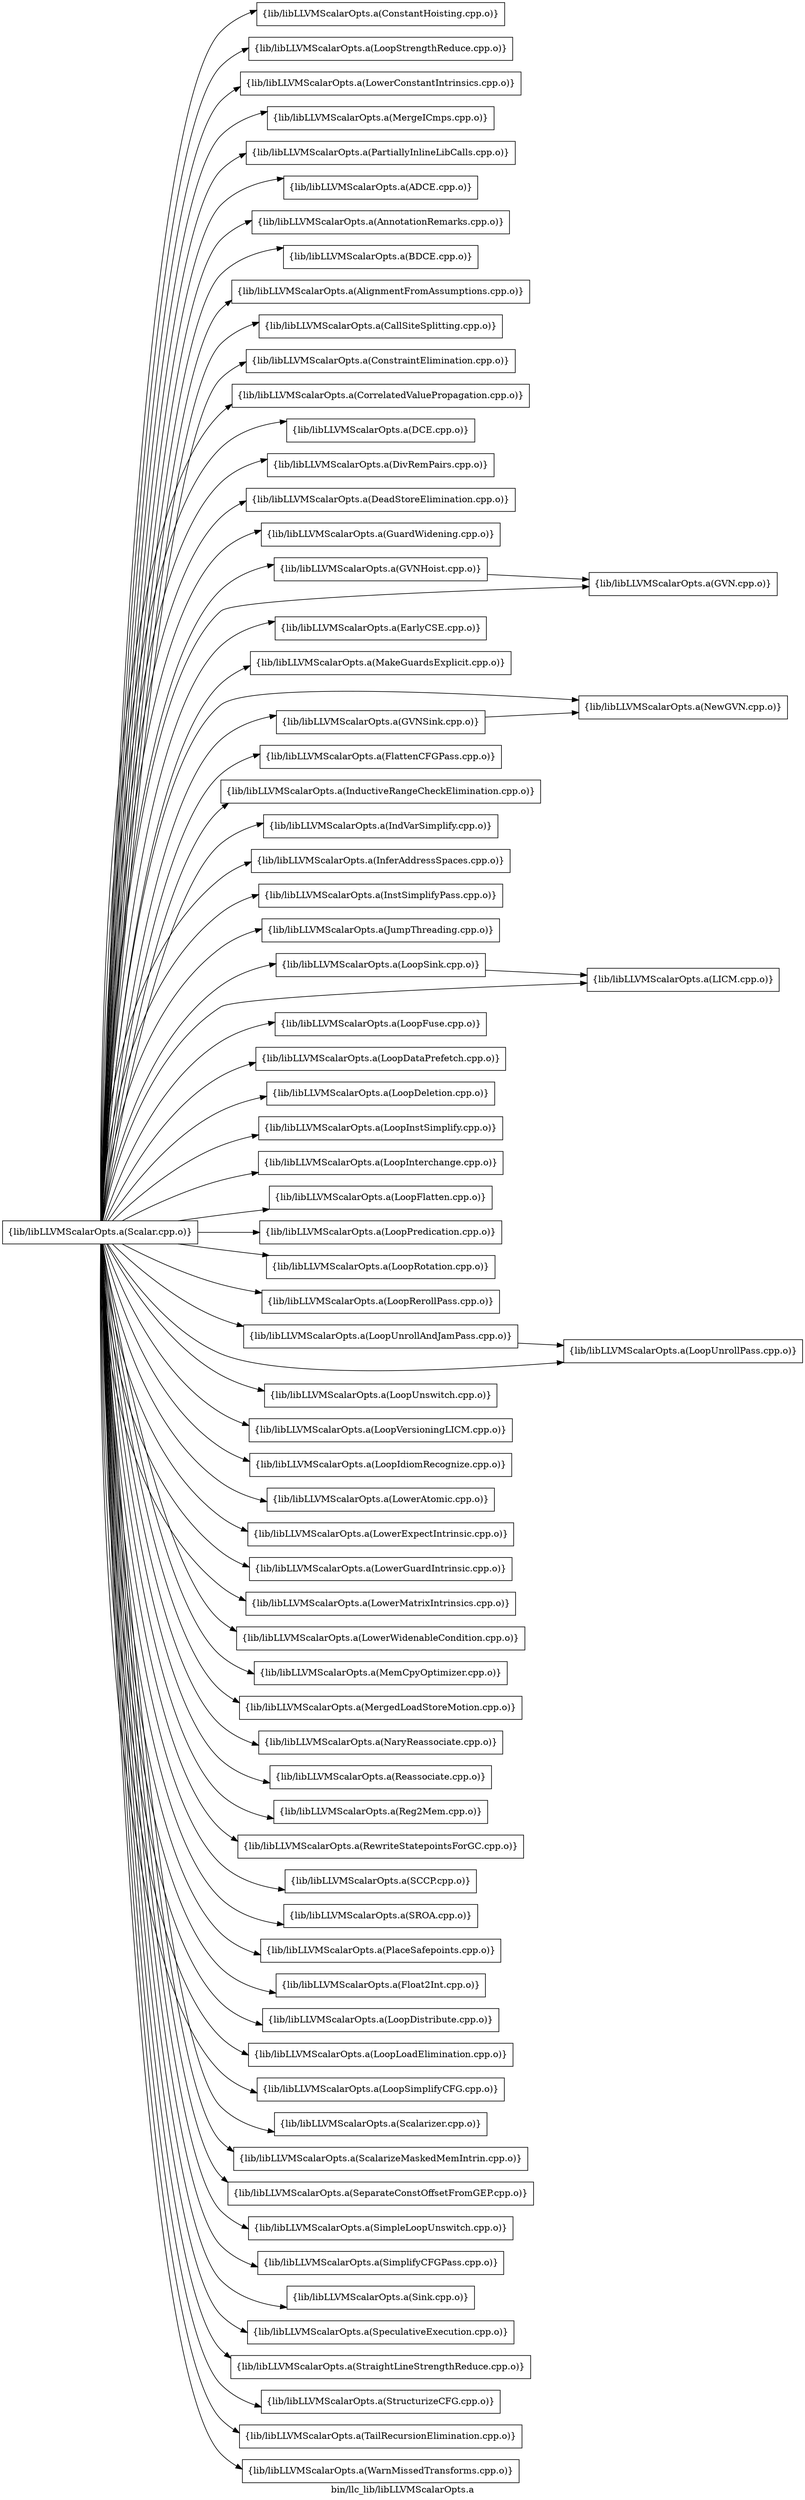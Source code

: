 digraph "bin/llc_lib/libLLVMScalarOpts.a" {
	label="bin/llc_lib/libLLVMScalarOpts.a";
	rankdir=LR;

	Node0x55d3d39e0e48 [shape=record,shape=box,group=0,label="{lib/libLLVMScalarOpts.a(ConstantHoisting.cpp.o)}"];
	Node0x55d3d39e15c8 [shape=record,shape=box,group=0,label="{lib/libLLVMScalarOpts.a(LoopStrengthReduce.cpp.o)}"];
	Node0x55d3d39c4ba8 [shape=record,shape=box,group=0,label="{lib/libLLVMScalarOpts.a(Scalar.cpp.o)}"];
	Node0x55d3d39c4ba8 -> Node0x55d3d39e0e48;
	Node0x55d3d39c4ba8 -> Node0x55d3d39e15c8;
	Node0x55d3d39c4ba8 -> Node0x55d3d39dd1f8;
	Node0x55d3d39c4ba8 -> Node0x55d3d39dddd8;
	Node0x55d3d39c4ba8 -> Node0x55d3d39c3f78;
	Node0x55d3d39c4ba8 -> Node0x55d3d39c5968;
	Node0x55d3d39c4ba8 -> Node0x55d3d39c5198;
	Node0x55d3d39c4ba8 -> Node0x55d3d39c5eb8;
	Node0x55d3d39c4ba8 -> Node0x55d3d39db0d8;
	Node0x55d3d39c4ba8 -> Node0x55d3d39db858;
	Node0x55d3d39c4ba8 -> Node0x55d3d39dabd8;
	Node0x55d3d39c4ba8 -> Node0x55d3d39e1b18;
	Node0x55d3d39c4ba8 -> Node0x55d3d39e0b78;
	Node0x55d3d39c4ba8 -> Node0x55d3d39dfe58;
	Node0x55d3d39c4ba8 -> Node0x55d3d39e07b8;
	Node0x55d3d39c4ba8 -> Node0x55d3d39de3c8;
	Node0x55d3d39c4ba8 -> Node0x55d3d39de558;
	Node0x55d3d39c4ba8 -> Node0x55d3d39dde78;
	Node0x55d3d39c4ba8 -> Node0x55d3d39dd018;
	Node0x55d3d39c4ba8 -> Node0x55d3d39dd2e8;
	Node0x55d3d39c4ba8 -> Node0x55d3d39d5c28;
	Node0x55d3d39c4ba8 -> Node0x55d3d39d54a8;
	Node0x55d3d39c4ba8 -> Node0x55d3d39d6128;
	Node0x55d3d39c4ba8 -> Node0x55d3d39cae68;
	Node0x55d3d39c4ba8 -> Node0x55d3d39ca3c8;
	Node0x55d3d39c4ba8 -> Node0x55d3d39ca8c8;
	Node0x55d3d39c4ba8 -> Node0x55d3d39c9b58;
	Node0x55d3d39c4ba8 -> Node0x55d3d39c8f78;
	Node0x55d3d39c4ba8 -> Node0x55d3d39c8578;
	Node0x55d3d39c4ba8 -> Node0x55d3d39c8898;
	Node0x55d3d39c4ba8 -> Node0x55d3d39c7da8;
	Node0x55d3d39c4ba8 -> Node0x55d3d39c2d58;
	Node0x55d3d39c4ba8 -> Node0x55d3d39c33e8;
	Node0x55d3d39c4ba8 -> Node0x55d3d39c3b68;
	Node0x55d3d39c4ba8 -> Node0x55d3d39bf428;
	Node0x55d3d39c4ba8 -> Node0x55d3d39bf6f8;
	Node0x55d3d39c4ba8 -> Node0x55d3d39bfd38;
	Node0x55d3d39c4ba8 -> Node0x55d3d39c0918;
	Node0x55d3d39c4ba8 -> Node0x55d3d39c0c38;
	Node0x55d3d39c4ba8 -> Node0x55d3d39bc728;
	Node0x55d3d39c4ba8 -> Node0x55d3d39d4288;
	Node0x55d3d39c4ba8 -> Node0x55d3d39d1308;
	Node0x55d3d39c4ba8 -> Node0x55d3d39d1d58;
	Node0x55d3d39c4ba8 -> Node0x55d3d39cf238;
	Node0x55d3d39c4ba8 -> Node0x55d3d39cf968;
	Node0x55d3d39c4ba8 -> Node0x55d3d39d00e8;
	Node0x55d3d39c4ba8 -> Node0x55d3d39cdf28;
	Node0x55d3d39c4ba8 -> Node0x55d3d39ce6a8;
	Node0x55d3d39c4ba8 -> Node0x55d3d39c23a8;
	Node0x55d3d39c4ba8 -> Node0x55d3d39c18b8;
	Node0x55d3d39c4ba8 -> Node0x55d3d39c3578;
	Node0x55d3d39c4ba8 -> Node0x55d3d39c3c08;
	Node0x55d3d39c4ba8 -> Node0x55d3d39c2f88;
	Node0x55d3d39c4ba8 -> Node0x55d3d39bfb08;
	Node0x55d3d39c4ba8 -> Node0x55d3d39bfd88;
	Node0x55d3d39c4ba8 -> Node0x55d3d39c0c88;
	Node0x55d3d39c4ba8 -> Node0x55d3d39c05a8;
	Node0x55d3d39c4ba8 -> Node0x55d3d39d1498;
	Node0x55d3d39c4ba8 -> Node0x55d3d39cfb98;
	Node0x55d3d39c4ba8 -> Node0x55d3d39d0368;
	Node0x55d3d39c4ba8 -> Node0x55d3d39cf558;
	Node0x55d3d39c4ba8 -> Node0x55d3d39ce9c8;
	Node0x55d3d39c4ba8 -> Node0x55d3d39cf058;
	Node0x55d3d39c4ba8 -> Node0x55d3d39ce2e8;
	Node0x55d3d39c4ba8 -> Node0x55d3d39cd528;
	Node0x55d3d39c4ba8 -> Node0x55d3d39cc8a8;
	Node0x55d3d39c4ba8 -> Node0x55d3d39cd1b8;
	Node0x55d3d39c4ba8 -> Node0x55d3d39bc4a8;
	Node0x55d3d39c4ba8 -> Node0x55d3d39bd628;
	Node0x55d3d39c4ba8 -> Node0x55d3d39c0738;
	Node0x55d3d39c4ba8 -> Node0x55d3d39c0418;
	Node0x55d3d39c4ba8 -> Node0x55d3d39befc8;
	Node0x55d3d39c4ba8 -> Node0x55d3d39bf748;
	Node0x55d3d39ce2e8 [shape=record,shape=box,group=0,label="{lib/libLLVMScalarOpts.a(ScalarizeMaskedMemIntrin.cpp.o)}"];
	Node0x55d3d39dd1f8 [shape=record,shape=box,group=0,label="{lib/libLLVMScalarOpts.a(LowerConstantIntrinsics.cpp.o)}"];
	Node0x55d3d39dddd8 [shape=record,shape=box,group=0,label="{lib/libLLVMScalarOpts.a(MergeICmps.cpp.o)}"];
	Node0x55d3d39c3f78 [shape=record,shape=box,group=0,label="{lib/libLLVMScalarOpts.a(PartiallyInlineLibCalls.cpp.o)}"];
	Node0x55d3d39c5968 [shape=record,shape=box,group=0,label="{lib/libLLVMScalarOpts.a(ADCE.cpp.o)}"];
	Node0x55d3d39c5198 [shape=record,shape=box,group=0,label="{lib/libLLVMScalarOpts.a(AnnotationRemarks.cpp.o)}"];
	Node0x55d3d39c5eb8 [shape=record,shape=box,group=0,label="{lib/libLLVMScalarOpts.a(BDCE.cpp.o)}"];
	Node0x55d3d39db0d8 [shape=record,shape=box,group=0,label="{lib/libLLVMScalarOpts.a(AlignmentFromAssumptions.cpp.o)}"];
	Node0x55d3d39db858 [shape=record,shape=box,group=0,label="{lib/libLLVMScalarOpts.a(CallSiteSplitting.cpp.o)}"];
	Node0x55d3d39dabd8 [shape=record,shape=box,group=0,label="{lib/libLLVMScalarOpts.a(ConstraintElimination.cpp.o)}"];
	Node0x55d3d39e1b18 [shape=record,shape=box,group=0,label="{lib/libLLVMScalarOpts.a(CorrelatedValuePropagation.cpp.o)}"];
	Node0x55d3d39e0b78 [shape=record,shape=box,group=0,label="{lib/libLLVMScalarOpts.a(DCE.cpp.o)}"];
	Node0x55d3d39dfe58 [shape=record,shape=box,group=0,label="{lib/libLLVMScalarOpts.a(DivRemPairs.cpp.o)}"];
	Node0x55d3d39e07b8 [shape=record,shape=box,group=0,label="{lib/libLLVMScalarOpts.a(DeadStoreElimination.cpp.o)}"];
	Node0x55d3d39de3c8 [shape=record,shape=box,group=0,label="{lib/libLLVMScalarOpts.a(GuardWidening.cpp.o)}"];
	Node0x55d3d39de558 [shape=record,shape=box,group=0,label="{lib/libLLVMScalarOpts.a(GVN.cpp.o)}"];
	Node0x55d3d39dde78 [shape=record,shape=box,group=0,label="{lib/libLLVMScalarOpts.a(NewGVN.cpp.o)}"];
	Node0x55d3d39dd018 [shape=record,shape=box,group=0,label="{lib/libLLVMScalarOpts.a(EarlyCSE.cpp.o)}"];
	Node0x55d3d39dd2e8 [shape=record,shape=box,group=0,label="{lib/libLLVMScalarOpts.a(MakeGuardsExplicit.cpp.o)}"];
	Node0x55d3d39d5c28 [shape=record,shape=box,group=0,label="{lib/libLLVMScalarOpts.a(GVNHoist.cpp.o)}"];
	Node0x55d3d39d5c28 -> Node0x55d3d39de558;
	Node0x55d3d39d54a8 [shape=record,shape=box,group=0,label="{lib/libLLVMScalarOpts.a(GVNSink.cpp.o)}"];
	Node0x55d3d39d54a8 -> Node0x55d3d39dde78;
	Node0x55d3d39d6128 [shape=record,shape=box,group=0,label="{lib/libLLVMScalarOpts.a(FlattenCFGPass.cpp.o)}"];
	Node0x55d3d39cae68 [shape=record,shape=box,group=0,label="{lib/libLLVMScalarOpts.a(InductiveRangeCheckElimination.cpp.o)}"];
	Node0x55d3d39ca3c8 [shape=record,shape=box,group=0,label="{lib/libLLVMScalarOpts.a(IndVarSimplify.cpp.o)}"];
	Node0x55d3d39ca8c8 [shape=record,shape=box,group=0,label="{lib/libLLVMScalarOpts.a(InferAddressSpaces.cpp.o)}"];
	Node0x55d3d39c9b58 [shape=record,shape=box,group=0,label="{lib/libLLVMScalarOpts.a(InstSimplifyPass.cpp.o)}"];
	Node0x55d3d39c8f78 [shape=record,shape=box,group=0,label="{lib/libLLVMScalarOpts.a(JumpThreading.cpp.o)}"];
	Node0x55d3d39c8578 [shape=record,shape=box,group=0,label="{lib/libLLVMScalarOpts.a(LICM.cpp.o)}"];
	Node0x55d3d39c8898 [shape=record,shape=box,group=0,label="{lib/libLLVMScalarOpts.a(LoopSink.cpp.o)}"];
	Node0x55d3d39c8898 -> Node0x55d3d39c8578;
	Node0x55d3d39c7da8 [shape=record,shape=box,group=0,label="{lib/libLLVMScalarOpts.a(LoopFuse.cpp.o)}"];
	Node0x55d3d39c2d58 [shape=record,shape=box,group=0,label="{lib/libLLVMScalarOpts.a(LoopDataPrefetch.cpp.o)}"];
	Node0x55d3d39c33e8 [shape=record,shape=box,group=0,label="{lib/libLLVMScalarOpts.a(LoopDeletion.cpp.o)}"];
	Node0x55d3d39c3b68 [shape=record,shape=box,group=0,label="{lib/libLLVMScalarOpts.a(LoopInstSimplify.cpp.o)}"];
	Node0x55d3d39bf428 [shape=record,shape=box,group=0,label="{lib/libLLVMScalarOpts.a(LoopInterchange.cpp.o)}"];
	Node0x55d3d39bf6f8 [shape=record,shape=box,group=0,label="{lib/libLLVMScalarOpts.a(LoopFlatten.cpp.o)}"];
	Node0x55d3d39bfd38 [shape=record,shape=box,group=0,label="{lib/libLLVMScalarOpts.a(LoopPredication.cpp.o)}"];
	Node0x55d3d39c0918 [shape=record,shape=box,group=0,label="{lib/libLLVMScalarOpts.a(LoopRotation.cpp.o)}"];
	Node0x55d3d39c0c38 [shape=record,shape=box,group=0,label="{lib/libLLVMScalarOpts.a(LoopRerollPass.cpp.o)}"];
	Node0x55d3d39bc728 [shape=record,shape=box,group=0,label="{lib/libLLVMScalarOpts.a(LoopUnrollPass.cpp.o)}"];
	Node0x55d3d39d4288 [shape=record,shape=box,group=0,label="{lib/libLLVMScalarOpts.a(LoopUnrollAndJamPass.cpp.o)}"];
	Node0x55d3d39d4288 -> Node0x55d3d39bc728;
	Node0x55d3d39d1308 [shape=record,shape=box,group=0,label="{lib/libLLVMScalarOpts.a(LoopUnswitch.cpp.o)}"];
	Node0x55d3d39d1d58 [shape=record,shape=box,group=0,label="{lib/libLLVMScalarOpts.a(LoopVersioningLICM.cpp.o)}"];
	Node0x55d3d39cf238 [shape=record,shape=box,group=0,label="{lib/libLLVMScalarOpts.a(LoopIdiomRecognize.cpp.o)}"];
	Node0x55d3d39cf968 [shape=record,shape=box,group=0,label="{lib/libLLVMScalarOpts.a(LowerAtomic.cpp.o)}"];
	Node0x55d3d39d00e8 [shape=record,shape=box,group=0,label="{lib/libLLVMScalarOpts.a(LowerExpectIntrinsic.cpp.o)}"];
	Node0x55d3d39cdf28 [shape=record,shape=box,group=0,label="{lib/libLLVMScalarOpts.a(LowerGuardIntrinsic.cpp.o)}"];
	Node0x55d3d39ce6a8 [shape=record,shape=box,group=0,label="{lib/libLLVMScalarOpts.a(LowerMatrixIntrinsics.cpp.o)}"];
	Node0x55d3d39c23a8 [shape=record,shape=box,group=0,label="{lib/libLLVMScalarOpts.a(LowerWidenableCondition.cpp.o)}"];
	Node0x55d3d39c18b8 [shape=record,shape=box,group=0,label="{lib/libLLVMScalarOpts.a(MemCpyOptimizer.cpp.o)}"];
	Node0x55d3d39c3578 [shape=record,shape=box,group=0,label="{lib/libLLVMScalarOpts.a(MergedLoadStoreMotion.cpp.o)}"];
	Node0x55d3d39c3c08 [shape=record,shape=box,group=0,label="{lib/libLLVMScalarOpts.a(NaryReassociate.cpp.o)}"];
	Node0x55d3d39c2f88 [shape=record,shape=box,group=0,label="{lib/libLLVMScalarOpts.a(Reassociate.cpp.o)}"];
	Node0x55d3d39bfb08 [shape=record,shape=box,group=0,label="{lib/libLLVMScalarOpts.a(Reg2Mem.cpp.o)}"];
	Node0x55d3d39bfd88 [shape=record,shape=box,group=0,label="{lib/libLLVMScalarOpts.a(RewriteStatepointsForGC.cpp.o)}"];
	Node0x55d3d39c0c88 [shape=record,shape=box,group=0,label="{lib/libLLVMScalarOpts.a(SCCP.cpp.o)}"];
	Node0x55d3d39c05a8 [shape=record,shape=box,group=0,label="{lib/libLLVMScalarOpts.a(SROA.cpp.o)}"];
	Node0x55d3d39d1498 [shape=record,shape=box,group=0,label="{lib/libLLVMScalarOpts.a(PlaceSafepoints.cpp.o)}"];
	Node0x55d3d39cfb98 [shape=record,shape=box,group=0,label="{lib/libLLVMScalarOpts.a(Float2Int.cpp.o)}"];
	Node0x55d3d39d0368 [shape=record,shape=box,group=0,label="{lib/libLLVMScalarOpts.a(LoopDistribute.cpp.o)}"];
	Node0x55d3d39cf558 [shape=record,shape=box,group=0,label="{lib/libLLVMScalarOpts.a(LoopLoadElimination.cpp.o)}"];
	Node0x55d3d39ce9c8 [shape=record,shape=box,group=0,label="{lib/libLLVMScalarOpts.a(LoopSimplifyCFG.cpp.o)}"];
	Node0x55d3d39cf058 [shape=record,shape=box,group=0,label="{lib/libLLVMScalarOpts.a(Scalarizer.cpp.o)}"];
	Node0x55d3d39cd528 [shape=record,shape=box,group=0,label="{lib/libLLVMScalarOpts.a(SeparateConstOffsetFromGEP.cpp.o)}"];
	Node0x55d3d39cc8a8 [shape=record,shape=box,group=0,label="{lib/libLLVMScalarOpts.a(SimpleLoopUnswitch.cpp.o)}"];
	Node0x55d3d39cd1b8 [shape=record,shape=box,group=0,label="{lib/libLLVMScalarOpts.a(SimplifyCFGPass.cpp.o)}"];
	Node0x55d3d39bc4a8 [shape=record,shape=box,group=0,label="{lib/libLLVMScalarOpts.a(Sink.cpp.o)}"];
	Node0x55d3d39bd628 [shape=record,shape=box,group=0,label="{lib/libLLVMScalarOpts.a(SpeculativeExecution.cpp.o)}"];
	Node0x55d3d39c0738 [shape=record,shape=box,group=0,label="{lib/libLLVMScalarOpts.a(StraightLineStrengthReduce.cpp.o)}"];
	Node0x55d3d39c0418 [shape=record,shape=box,group=0,label="{lib/libLLVMScalarOpts.a(StructurizeCFG.cpp.o)}"];
	Node0x55d3d39befc8 [shape=record,shape=box,group=0,label="{lib/libLLVMScalarOpts.a(TailRecursionElimination.cpp.o)}"];
	Node0x55d3d39bf748 [shape=record,shape=box,group=0,label="{lib/libLLVMScalarOpts.a(WarnMissedTransforms.cpp.o)}"];
}
